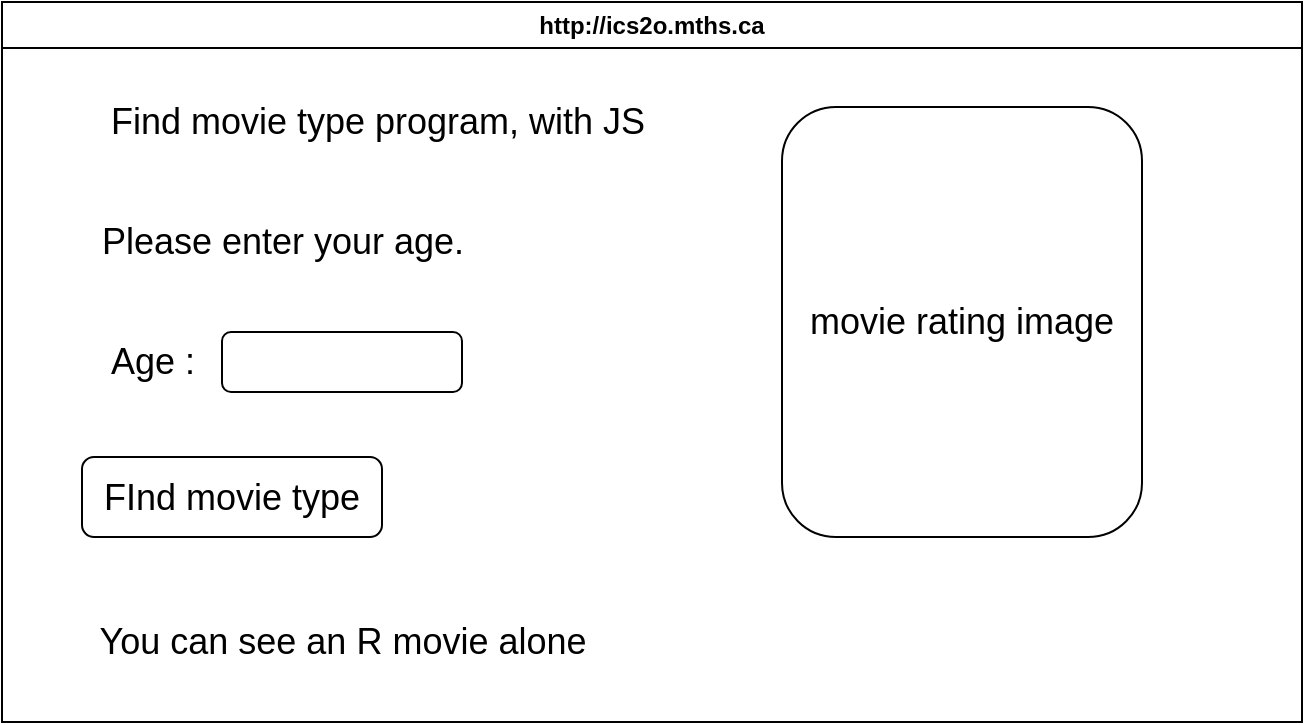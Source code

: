 <mxfile>
    <diagram id="HIP3nbAZw_EuaXWnEj3U" name="Page-1">
        <mxGraphModel dx="772" dy="391" grid="1" gridSize="10" guides="1" tooltips="1" connect="1" arrows="1" fold="1" page="1" pageScale="1" pageWidth="850" pageHeight="1100" math="0" shadow="0">
            <root>
                <mxCell id="0"/>
                <mxCell id="1" parent="0"/>
                <mxCell id="7" value="http://ics2o.mths.ca" style="swimlane;whiteSpace=wrap;html=1;" parent="1" vertex="1">
                    <mxGeometry x="50" y="50" width="650" height="360" as="geometry"/>
                </mxCell>
                <mxCell id="8" value="&lt;font style=&quot;font-size: 18px;&quot;&gt;Find movie type program, with JS&amp;nbsp;&lt;/font&gt;" style="text;html=1;align=center;verticalAlign=middle;resizable=0;points=[];autosize=1;strokeColor=none;fillColor=none;" vertex="1" parent="7">
                    <mxGeometry x="40" y="40" width="300" height="40" as="geometry"/>
                </mxCell>
                <mxCell id="9" value="Please enter your age." style="text;html=1;align=center;verticalAlign=middle;resizable=0;points=[];autosize=1;strokeColor=none;fillColor=none;fontSize=18;" vertex="1" parent="7">
                    <mxGeometry x="40" y="100" width="200" height="40" as="geometry"/>
                </mxCell>
                <mxCell id="12" value="Age :" style="text;html=1;align=center;verticalAlign=middle;resizable=0;points=[];autosize=1;strokeColor=none;fillColor=none;fontSize=18;" vertex="1" parent="7">
                    <mxGeometry x="40" y="160" width="70" height="40" as="geometry"/>
                </mxCell>
                <mxCell id="14" value="" style="rounded=1;whiteSpace=wrap;html=1;fontSize=18;" vertex="1" parent="7">
                    <mxGeometry x="110" y="165" width="120" height="30" as="geometry"/>
                </mxCell>
                <mxCell id="15" value="FInd movie type" style="rounded=1;whiteSpace=wrap;html=1;fontSize=18;" vertex="1" parent="7">
                    <mxGeometry x="40" y="227.5" width="150" height="40" as="geometry"/>
                </mxCell>
                <mxCell id="16" value="movie rating image" style="rounded=1;whiteSpace=wrap;html=1;fontSize=18;" vertex="1" parent="7">
                    <mxGeometry x="390" y="52.5" width="180" height="215" as="geometry"/>
                </mxCell>
                <mxCell id="17" value="You can see an R movie alone" style="text;html=1;align=center;verticalAlign=middle;resizable=0;points=[];autosize=1;strokeColor=none;fillColor=none;fontSize=18;" vertex="1" parent="7">
                    <mxGeometry x="35" y="300" width="270" height="40" as="geometry"/>
                </mxCell>
            </root>
        </mxGraphModel>
    </diagram>
</mxfile>